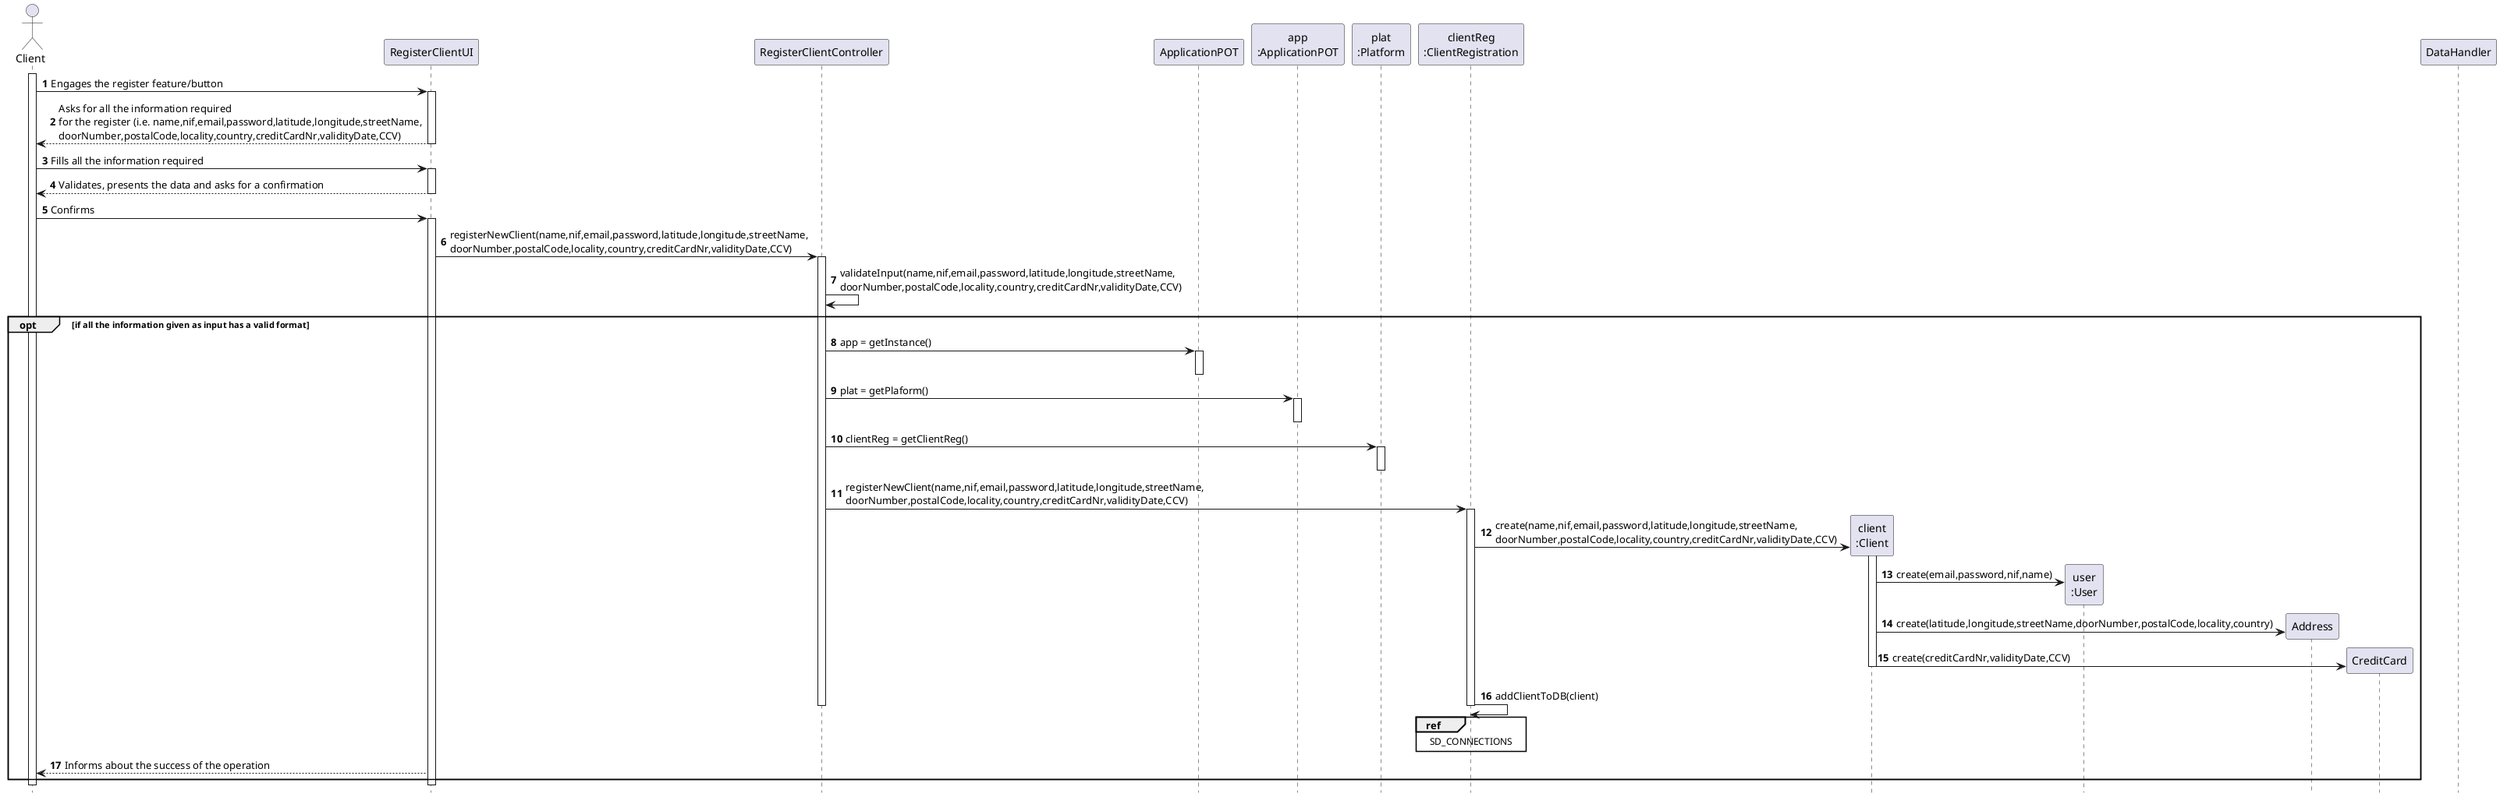 @startuml
autonumber
hide footbox

actor "Client" as U

participant "RegisterClientUI" as UI
participant "RegisterClientController" as CTRL
participant "ApplicationPOT" as _APP
participant "app\n:ApplicationPOT" as APP
participant "plat\n:Platform" as PLAT
participant "clientReg\n:ClientRegistration" as UREG

participant "client\n:Client" as USER
participant "user\n:User" as US
participant Address as ADD
participant CreditCard as CC

participant "DataHandler" as DH

activate U

U -> UI : Engages the register feature/button
activate UI

UI --> U : Asks for all the information required \nfor the register (i.e. name,nif,email,password,latitude,longitude,streetName,\ndoorNumber,postalCode,locality,country,creditCardNr,validityDate,CCV)


deactivate UI
U -> UI : Fills all the information required


activate UI


UI --> U : Validates, presents the data and asks for a confirmation

deactivate UI
U -> UI : Confirms
activate UI
UI -> CTRL : registerNewClient(name,nif,email,password,latitude,longitude,streetName,\ndoorNumber,postalCode,locality,country,creditCardNr,validityDate,CCV)
activate CTRL
CTRL -> CTRL : validateInput(name,nif,email,password,latitude,longitude,streetName,\ndoorNumber,postalCode,locality,country,creditCardNr,validityDate,CCV)

opt if all the information given as input has a valid format

CTRL -> _APP: app = getInstance()
activate _APP
deactivate _APP

CTRL -> APP: plat = getPlaform()
activate APP
deactivate APP
CTRL -> PLAT : clientReg = getClientReg()
activate PLAT
deactivate PLAT

CTRL -> UREG : registerNewClient(name,nif,email,password,latitude,longitude,streetName,\ndoorNumber,postalCode,locality,country,creditCardNr,validityDate,CCV)
activate UREG


UREG -> USER** : create(name,nif,email,password,latitude,longitude,streetName,\ndoorNumber,postalCode,locality,country,creditCardNr,validityDate,CCV)
activate USER

USER -> US** : create(email,password,nif,name)

USER -> ADD** : create(latitude,longitude,streetName,doorNumber,postalCode,locality,country)
USER -> CC** : create(creditCardNr,validityDate,CCV)
deactivate USER




UREG -> UREG : addClientToDB(client)
ref over UREG
SD_CONNECTIONS
end ref


deactivate UREG



deactivate CTRL

UI --> U : Informs about the success of the operation

end opt



deactivate UI
deactivate U

@enduml